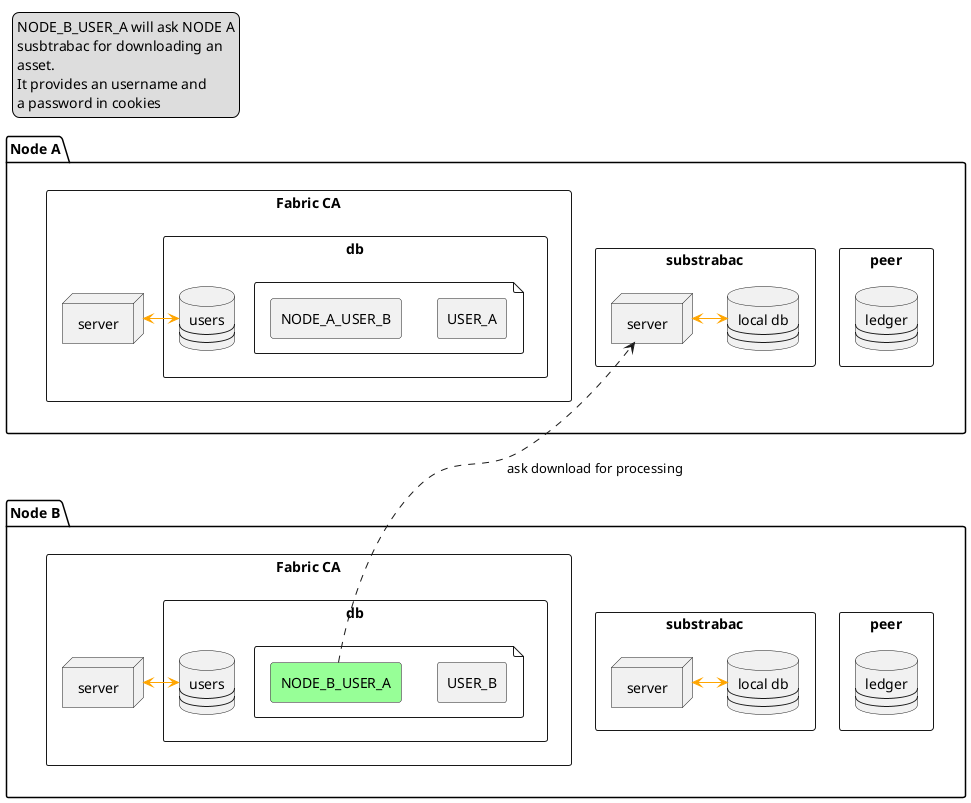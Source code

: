 @startuml

skinparam shadowing false

legend top left
  NODE_B_USER_A will ask NODE A
  susbtrabac for downloading an
  asset.
  It provides an username and
  a password in cookies
endlegend

package "Node A" as nodeA {
  rectangle "peer" as peerA {
    database ledgerA [
      ledger
      ----
      ----
    ]
  }
  rectangle "substrabac" as substrabacA {
    database localdbA [
      local db
      ----
      ----
    ]
    node server as djangoA
  }
  rectangle "Fabric CA" as fcaA {
    rectangle db as fcadbA {
        database usersA [
            users
            ----
            ----
        ]
        file {
            rectangle USER_A
            rectangle NODE_A_USER_B
        }
    }
    node server as fcaserverA
  }
}

package "Node B" as nodeB {
   rectangle "peer" as peerB {
    database ledgerB [
      ledger
      ----
      ----
    ]
  }
  rectangle "substrabac" as substrabacB {
    database localdbB [
      local db
      ----
      ----
    ]
    node server as djangoB
  }
  rectangle "Fabric CA" as fcaB {
    rectangle db as fcadbB {
        database usersB [
            users
            ----
            ----
        ]
        file {
            rectangle USER_B
            rectangle NODE_B_USER_A #PHYSICAL
        }
    }
    node server as fcaserverB
  }
}

nodeA -[hidden]- nodeB

djangoA <-[#orange]> localdbA
djangoB <-[#orange]> localdbB

fcaserverA <-[#orange]> usersA
fcaserverB <-[#orange]> usersB

NODE_B_USER_A ..> djangoA : ask download for processing

@enduml
